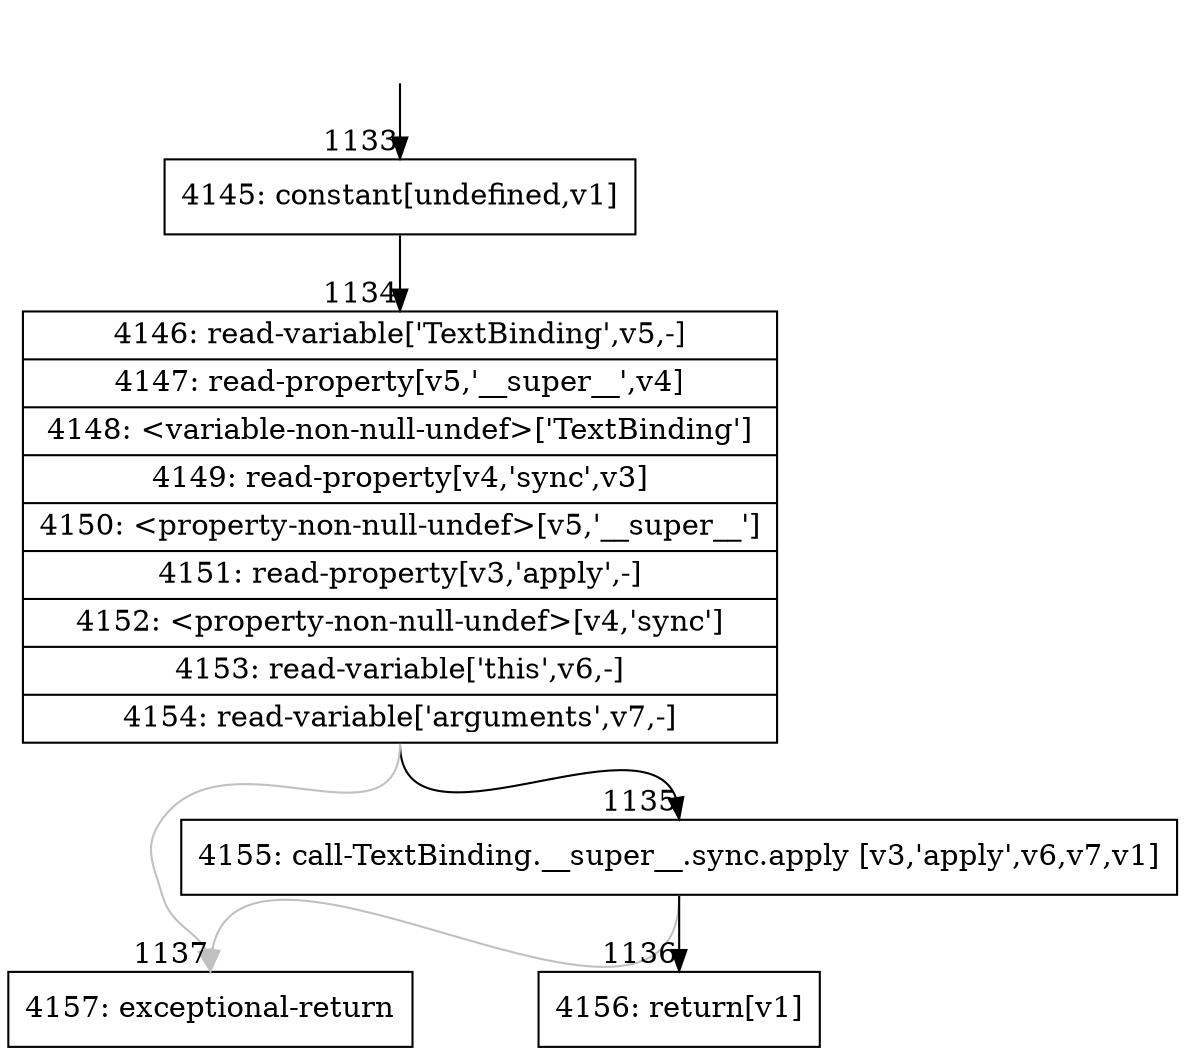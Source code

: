 digraph {
rankdir="TD"
BB_entry83[shape=none,label=""];
BB_entry83 -> BB1133 [tailport=s, headport=n, headlabel="    1133"]
BB1133 [shape=record label="{4145: constant[undefined,v1]}" ] 
BB1133 -> BB1134 [tailport=s, headport=n, headlabel="      1134"]
BB1134 [shape=record label="{4146: read-variable['TextBinding',v5,-]|4147: read-property[v5,'__super__',v4]|4148: \<variable-non-null-undef\>['TextBinding']|4149: read-property[v4,'sync',v3]|4150: \<property-non-null-undef\>[v5,'__super__']|4151: read-property[v3,'apply',-]|4152: \<property-non-null-undef\>[v4,'sync']|4153: read-variable['this',v6,-]|4154: read-variable['arguments',v7,-]}" ] 
BB1134 -> BB1135 [tailport=s, headport=n, headlabel="      1135"]
BB1134 -> BB1137 [tailport=s, headport=n, color=gray, headlabel="      1137"]
BB1135 [shape=record label="{4155: call-TextBinding.__super__.sync.apply [v3,'apply',v6,v7,v1]}" ] 
BB1135 -> BB1136 [tailport=s, headport=n, headlabel="      1136"]
BB1135 -> BB1137 [tailport=s, headport=n, color=gray]
BB1136 [shape=record label="{4156: return[v1]}" ] 
BB1137 [shape=record label="{4157: exceptional-return}" ] 
//#$~ 913
}
